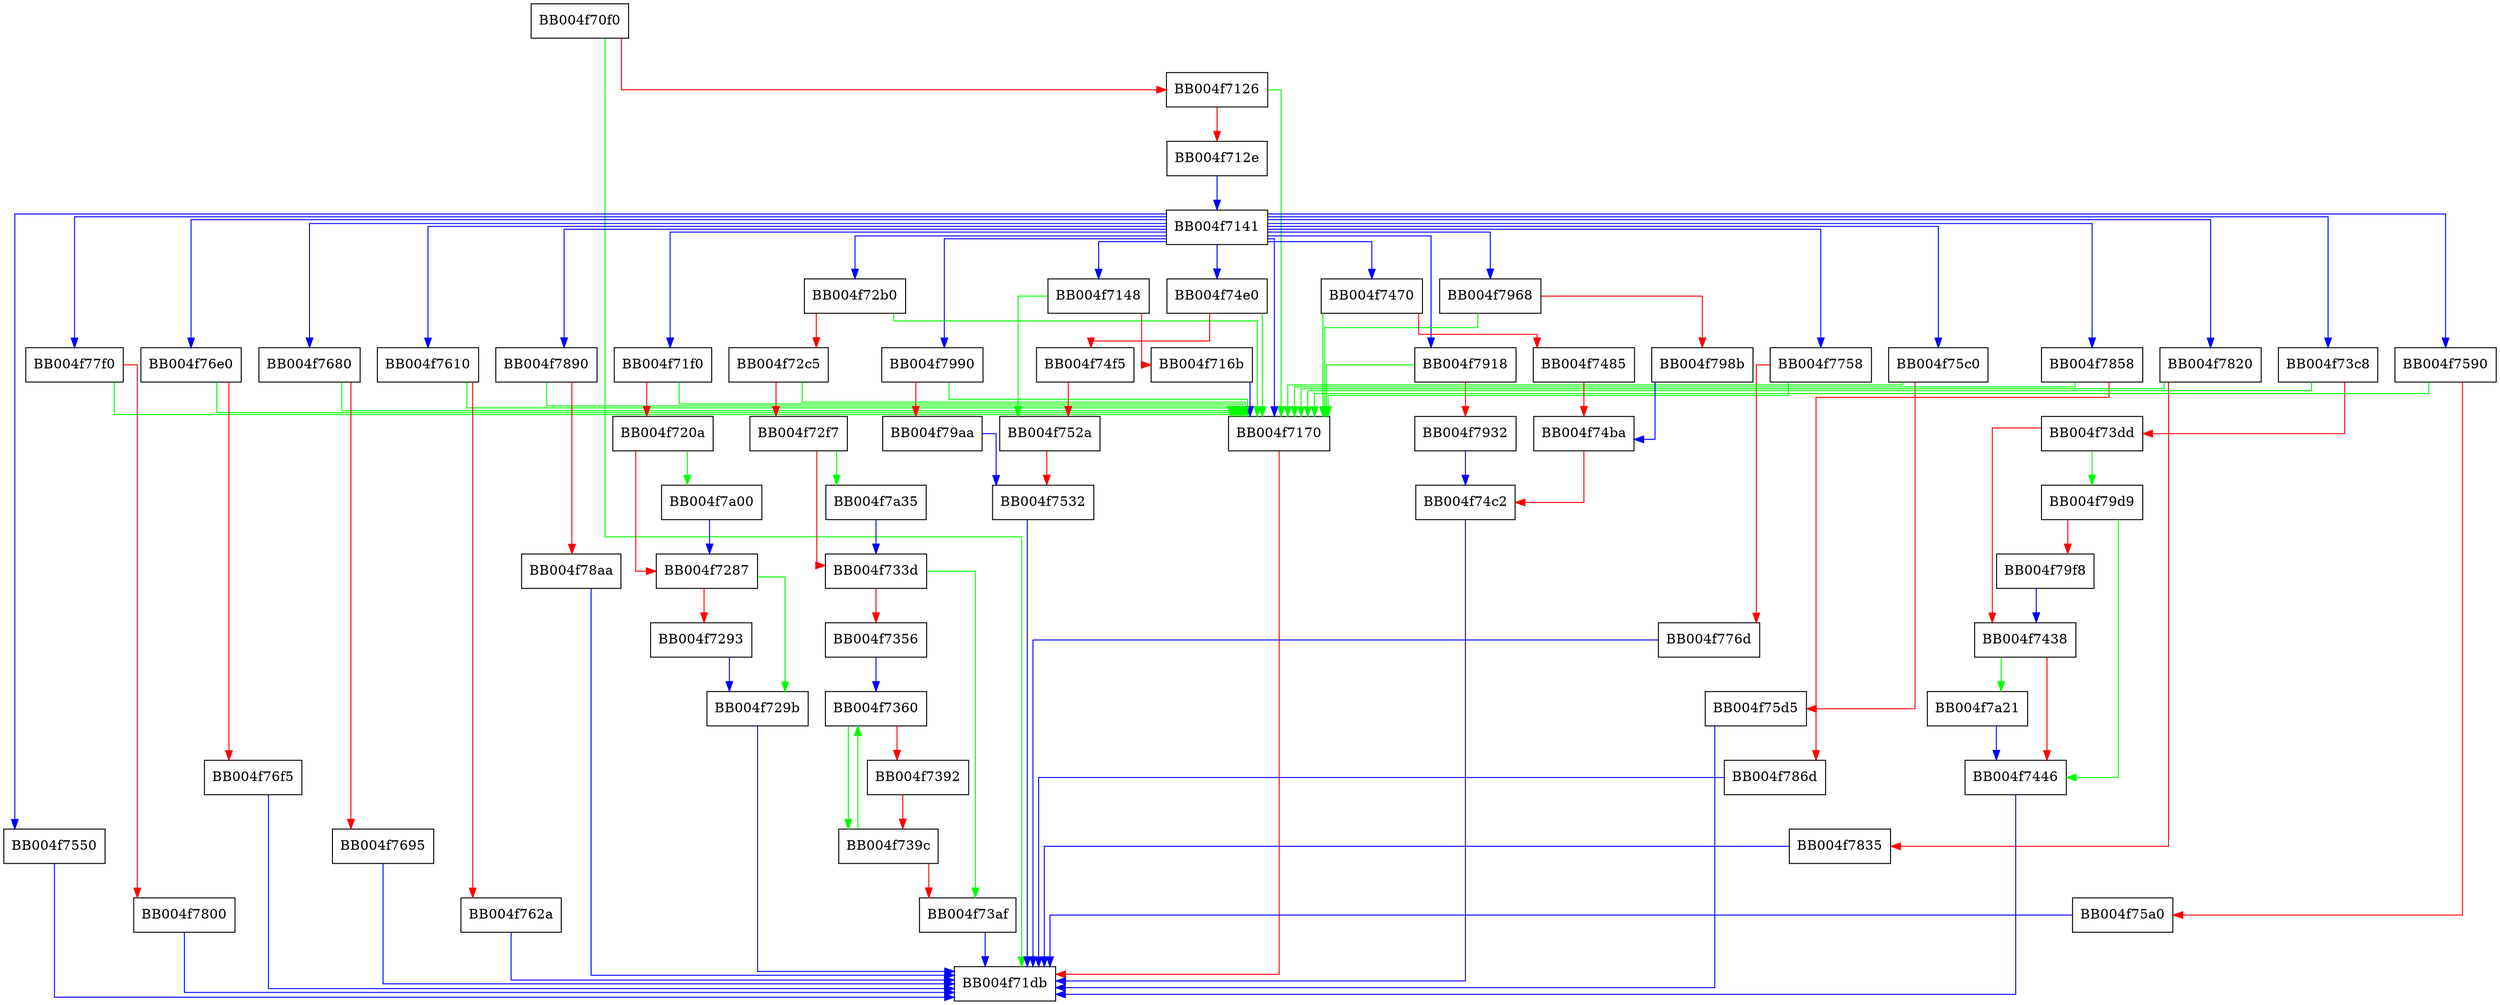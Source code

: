 digraph log_frame_actual {
  node [shape="box"];
  graph [splines=ortho];
  BB004f70f0 -> BB004f71db [color="green"];
  BB004f70f0 -> BB004f7126 [color="red"];
  BB004f7126 -> BB004f7170 [color="green"];
  BB004f7126 -> BB004f712e [color="red"];
  BB004f712e -> BB004f7141 [color="blue"];
  BB004f7141 -> BB004f7550 [color="blue"];
  BB004f7141 -> BB004f77f0 [color="blue"];
  BB004f7141 -> BB004f72b0 [color="blue"];
  BB004f7141 -> BB004f76e0 [color="blue"];
  BB004f7141 -> BB004f7680 [color="blue"];
  BB004f7141 -> BB004f7610 [color="blue"];
  BB004f7141 -> BB004f7890 [color="blue"];
  BB004f7141 -> BB004f71f0 [color="blue"];
  BB004f7141 -> BB004f7148 [color="blue"];
  BB004f7141 -> BB004f7990 [color="blue"];
  BB004f7141 -> BB004f74e0 [color="blue"];
  BB004f7141 -> BB004f7968 [color="blue"];
  BB004f7141 -> BB004f7918 [color="blue"];
  BB004f7141 -> BB004f7470 [color="blue"];
  BB004f7141 -> BB004f7758 [color="blue"];
  BB004f7141 -> BB004f75c0 [color="blue"];
  BB004f7141 -> BB004f7858 [color="blue"];
  BB004f7141 -> BB004f7820 [color="blue"];
  BB004f7141 -> BB004f73c8 [color="blue"];
  BB004f7141 -> BB004f7590 [color="blue"];
  BB004f7141 -> BB004f7170 [color="blue"];
  BB004f7148 -> BB004f752a [color="green"];
  BB004f7148 -> BB004f716b [color="red"];
  BB004f716b -> BB004f7170 [color="blue"];
  BB004f7170 -> BB004f71db [color="red"];
  BB004f71f0 -> BB004f7170 [color="green"];
  BB004f71f0 -> BB004f720a [color="red"];
  BB004f720a -> BB004f7a00 [color="green"];
  BB004f720a -> BB004f7287 [color="red"];
  BB004f7287 -> BB004f729b [color="green"];
  BB004f7287 -> BB004f7293 [color="red"];
  BB004f7293 -> BB004f729b [color="blue"];
  BB004f729b -> BB004f71db [color="blue"];
  BB004f72b0 -> BB004f7170 [color="green"];
  BB004f72b0 -> BB004f72c5 [color="red"];
  BB004f72c5 -> BB004f7170 [color="green"];
  BB004f72c5 -> BB004f72f7 [color="red"];
  BB004f72f7 -> BB004f7a35 [color="green"];
  BB004f72f7 -> BB004f733d [color="red"];
  BB004f733d -> BB004f73af [color="green"];
  BB004f733d -> BB004f7356 [color="red"];
  BB004f7356 -> BB004f7360 [color="blue"];
  BB004f7360 -> BB004f739c [color="green"];
  BB004f7360 -> BB004f7392 [color="red"];
  BB004f7392 -> BB004f739c [color="red"];
  BB004f739c -> BB004f7360 [color="green"];
  BB004f739c -> BB004f73af [color="red"];
  BB004f73af -> BB004f71db [color="blue"];
  BB004f73c8 -> BB004f7170 [color="green"];
  BB004f73c8 -> BB004f73dd [color="red"];
  BB004f73dd -> BB004f79d9 [color="green"];
  BB004f73dd -> BB004f7438 [color="red"];
  BB004f7438 -> BB004f7a21 [color="green"];
  BB004f7438 -> BB004f7446 [color="red"];
  BB004f7446 -> BB004f71db [color="blue"];
  BB004f7470 -> BB004f7170 [color="green"];
  BB004f7470 -> BB004f7485 [color="red"];
  BB004f7485 -> BB004f74ba [color="red"];
  BB004f74ba -> BB004f74c2 [color="red"];
  BB004f74c2 -> BB004f71db [color="blue"];
  BB004f74e0 -> BB004f7170 [color="green"];
  BB004f74e0 -> BB004f74f5 [color="red"];
  BB004f74f5 -> BB004f752a [color="red"];
  BB004f752a -> BB004f7532 [color="red"];
  BB004f7532 -> BB004f71db [color="blue"];
  BB004f7550 -> BB004f71db [color="blue"];
  BB004f7590 -> BB004f7170 [color="green"];
  BB004f7590 -> BB004f75a0 [color="red"];
  BB004f75a0 -> BB004f71db [color="blue"];
  BB004f75c0 -> BB004f7170 [color="green"];
  BB004f75c0 -> BB004f75d5 [color="red"];
  BB004f75d5 -> BB004f71db [color="blue"];
  BB004f7610 -> BB004f7170 [color="green"];
  BB004f7610 -> BB004f762a [color="red"];
  BB004f762a -> BB004f71db [color="blue"];
  BB004f7680 -> BB004f7170 [color="green"];
  BB004f7680 -> BB004f7695 [color="red"];
  BB004f7695 -> BB004f71db [color="blue"];
  BB004f76e0 -> BB004f7170 [color="green"];
  BB004f76e0 -> BB004f76f5 [color="red"];
  BB004f76f5 -> BB004f71db [color="blue"];
  BB004f7758 -> BB004f7170 [color="green"];
  BB004f7758 -> BB004f776d [color="red"];
  BB004f776d -> BB004f71db [color="blue"];
  BB004f77f0 -> BB004f7170 [color="green"];
  BB004f77f0 -> BB004f7800 [color="red"];
  BB004f7800 -> BB004f71db [color="blue"];
  BB004f7820 -> BB004f7170 [color="green"];
  BB004f7820 -> BB004f7835 [color="red"];
  BB004f7835 -> BB004f71db [color="blue"];
  BB004f7858 -> BB004f7170 [color="green"];
  BB004f7858 -> BB004f786d [color="red"];
  BB004f786d -> BB004f71db [color="blue"];
  BB004f7890 -> BB004f7170 [color="green"];
  BB004f7890 -> BB004f78aa [color="red"];
  BB004f78aa -> BB004f71db [color="blue"];
  BB004f7918 -> BB004f7170 [color="green"];
  BB004f7918 -> BB004f7932 [color="red"];
  BB004f7932 -> BB004f74c2 [color="blue"];
  BB004f7968 -> BB004f7170 [color="green"];
  BB004f7968 -> BB004f798b [color="red"];
  BB004f798b -> BB004f74ba [color="blue"];
  BB004f7990 -> BB004f7170 [color="green"];
  BB004f7990 -> BB004f79aa [color="red"];
  BB004f79aa -> BB004f7532 [color="blue"];
  BB004f79d9 -> BB004f7446 [color="green"];
  BB004f79d9 -> BB004f79f8 [color="red"];
  BB004f79f8 -> BB004f7438 [color="blue"];
  BB004f7a00 -> BB004f7287 [color="blue"];
  BB004f7a21 -> BB004f7446 [color="blue"];
  BB004f7a35 -> BB004f733d [color="blue"];
}